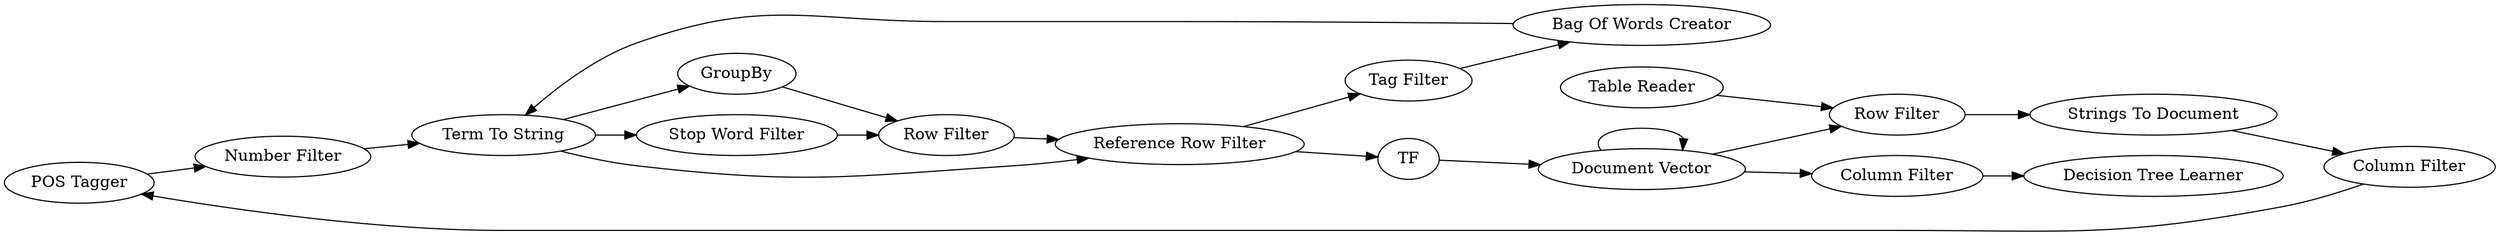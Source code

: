 digraph {
	33 -> 105
	106 -> 107
	109 -> 114
	108 -> 109
	22 -> 33
	106 -> 109
	110 -> 106
	20 -> 23
	109 -> 16
	21 -> 20
	106 -> 115
	154 -> 20
	16 -> 21
	21 -> 95
	114 -> 110
	115 -> 108
	21 -> 21
	95 -> 136
	105 -> 106
	107 -> 108
	23 -> 22
	16 [label=TF]
	114 [label="Tag Filter"]
	107 [label=GroupBy]
	20 [label="Row Filter"]
	115 [label="Stop Word Filter"]
	22 [label="Column Filter"]
	136 [label="Decision Tree Learner"]
	23 [label="Strings To Document"]
	21 [label="Document Vector"]
	154 [label="Table Reader"]
	108 [label="Row Filter"]
	109 [label="Reference Row Filter"]
	95 [label="Column Filter"]
	105 [label="Number Filter"]
	110 [label="Bag Of Words Creator"]
	106 [label="Term To String"]
	33 [label="POS Tagger"]
	rankdir=LR
}
